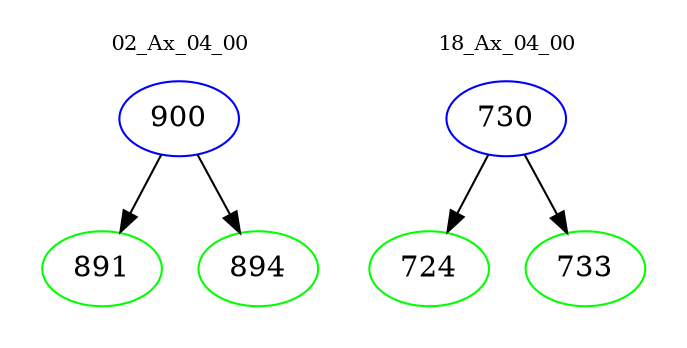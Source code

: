 digraph{
subgraph cluster_0 {
color = white
label = "02_Ax_04_00";
fontsize=10;
T0_900 [label="900", color="blue"]
T0_900 -> T0_891 [color="black"]
T0_891 [label="891", color="green"]
T0_900 -> T0_894 [color="black"]
T0_894 [label="894", color="green"]
}
subgraph cluster_1 {
color = white
label = "18_Ax_04_00";
fontsize=10;
T1_730 [label="730", color="blue"]
T1_730 -> T1_724 [color="black"]
T1_724 [label="724", color="green"]
T1_730 -> T1_733 [color="black"]
T1_733 [label="733", color="green"]
}
}
